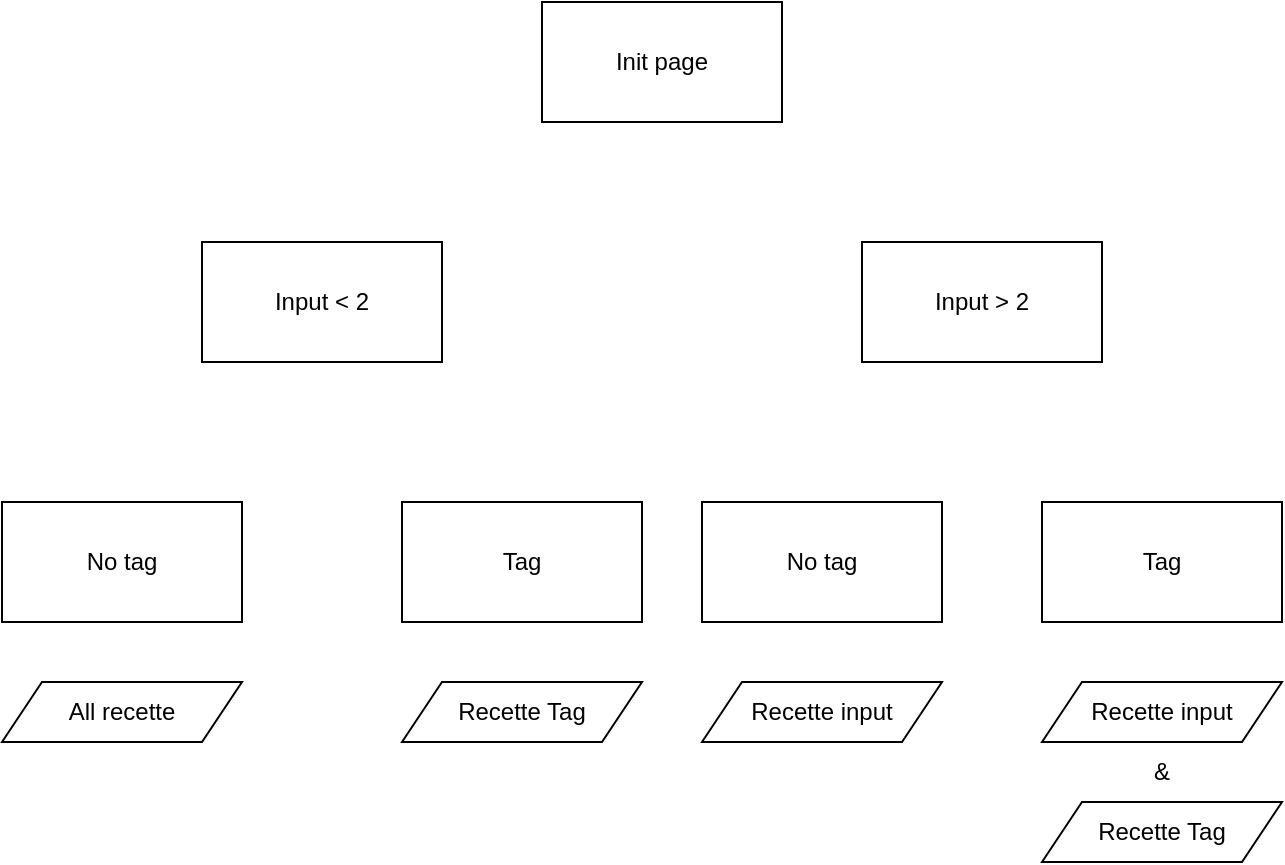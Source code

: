 <mxfile version="20.4.1" type="github" pages="4">
  <diagram id="PDAW26BpAuXdMzm60RzW" name="Diagramme Gnl">
    <mxGraphModel dx="946" dy="576" grid="1" gridSize="10" guides="1" tooltips="1" connect="1" arrows="1" fold="1" page="1" pageScale="1" pageWidth="827" pageHeight="1169" math="0" shadow="0">
      <root>
        <mxCell id="0" />
        <mxCell id="1" parent="0" />
        <mxCell id="UXHRPPGq8t67sTUm5EIk-1" value="Init page" style="rounded=0;whiteSpace=wrap;html=1;" vertex="1" parent="1">
          <mxGeometry x="340" y="30" width="120" height="60" as="geometry" />
        </mxCell>
        <mxCell id="UXHRPPGq8t67sTUm5EIk-2" value="Input &amp;lt; 2" style="rounded=0;whiteSpace=wrap;html=1;" vertex="1" parent="1">
          <mxGeometry x="170" y="150" width="120" height="60" as="geometry" />
        </mxCell>
        <mxCell id="UXHRPPGq8t67sTUm5EIk-3" value="Input &amp;gt; 2" style="rounded=0;whiteSpace=wrap;html=1;" vertex="1" parent="1">
          <mxGeometry x="500" y="150" width="120" height="60" as="geometry" />
        </mxCell>
        <mxCell id="UXHRPPGq8t67sTUm5EIk-4" value="No tag" style="rounded=0;whiteSpace=wrap;html=1;" vertex="1" parent="1">
          <mxGeometry x="70" y="280" width="120" height="60" as="geometry" />
        </mxCell>
        <mxCell id="UXHRPPGq8t67sTUm5EIk-5" value="Tag" style="rounded=0;whiteSpace=wrap;html=1;" vertex="1" parent="1">
          <mxGeometry x="270" y="280" width="120" height="60" as="geometry" />
        </mxCell>
        <mxCell id="UXHRPPGq8t67sTUm5EIk-6" value="No tag" style="rounded=0;whiteSpace=wrap;html=1;" vertex="1" parent="1">
          <mxGeometry x="420" y="280" width="120" height="60" as="geometry" />
        </mxCell>
        <mxCell id="UXHRPPGq8t67sTUm5EIk-7" value="Tag" style="rounded=0;whiteSpace=wrap;html=1;" vertex="1" parent="1">
          <mxGeometry x="590" y="280" width="120" height="60" as="geometry" />
        </mxCell>
        <mxCell id="UXHRPPGq8t67sTUm5EIk-9" value="All recette" style="shape=parallelogram;perimeter=parallelogramPerimeter;whiteSpace=wrap;html=1;fixedSize=1;" vertex="1" parent="1">
          <mxGeometry x="70" y="370" width="120" height="30" as="geometry" />
        </mxCell>
        <mxCell id="UXHRPPGq8t67sTUm5EIk-10" value="Recette Tag" style="shape=parallelogram;perimeter=parallelogramPerimeter;whiteSpace=wrap;html=1;fixedSize=1;" vertex="1" parent="1">
          <mxGeometry x="270" y="370" width="120" height="30" as="geometry" />
        </mxCell>
        <mxCell id="UXHRPPGq8t67sTUm5EIk-11" value="Recette input" style="shape=parallelogram;perimeter=parallelogramPerimeter;whiteSpace=wrap;html=1;fixedSize=1;" vertex="1" parent="1">
          <mxGeometry x="420" y="370" width="120" height="30" as="geometry" />
        </mxCell>
        <mxCell id="UXHRPPGq8t67sTUm5EIk-12" value="Recette input" style="shape=parallelogram;perimeter=parallelogramPerimeter;whiteSpace=wrap;html=1;fixedSize=1;" vertex="1" parent="1">
          <mxGeometry x="590" y="370" width="120" height="30" as="geometry" />
        </mxCell>
        <mxCell id="UXHRPPGq8t67sTUm5EIk-13" value="Recette Tag" style="shape=parallelogram;perimeter=parallelogramPerimeter;whiteSpace=wrap;html=1;fixedSize=1;" vertex="1" parent="1">
          <mxGeometry x="590" y="430" width="120" height="30" as="geometry" />
        </mxCell>
        <mxCell id="UXHRPPGq8t67sTUm5EIk-14" value="&amp;amp;" style="text;html=1;strokeColor=none;fillColor=none;align=center;verticalAlign=middle;whiteSpace=wrap;rounded=0;" vertex="1" parent="1">
          <mxGeometry x="620" y="400" width="60" height="30" as="geometry" />
        </mxCell>
      </root>
    </mxGraphModel>
  </diagram>
  <diagram id="cX4d8SBomeYubeaBq3bX" name="Recette Tag">
    <mxGraphModel dx="946" dy="576" grid="1" gridSize="10" guides="1" tooltips="1" connect="1" arrows="1" fold="1" page="1" pageScale="1" pageWidth="827" pageHeight="1169" math="0" shadow="0">
      <root>
        <mxCell id="0" />
        <mxCell id="1" parent="0" />
        <mxCell id="uUEdR9foPm8XghotxYkY-1" value="Tag ?&lt;br&gt;Oui" style="rounded=0;whiteSpace=wrap;html=1;" vertex="1" parent="1">
          <mxGeometry x="310" y="40" width="120" height="60" as="geometry" />
        </mxCell>
        <mxCell id="uUEdR9foPm8XghotxYkY-2" value="Tag Ingredient" style="rounded=0;whiteSpace=wrap;html=1;" vertex="1" parent="1">
          <mxGeometry x="190" y="130" width="120" height="60" as="geometry" />
        </mxCell>
        <mxCell id="uUEdR9foPm8XghotxYkY-3" value="Tag Appareil" style="rounded=0;whiteSpace=wrap;html=1;" vertex="1" parent="1">
          <mxGeometry x="340" y="130" width="120" height="60" as="geometry" />
        </mxCell>
        <mxCell id="uUEdR9foPm8XghotxYkY-4" value="Tag Ustensil" style="rounded=0;whiteSpace=wrap;html=1;" vertex="1" parent="1">
          <mxGeometry x="490" y="130" width="120" height="60" as="geometry" />
        </mxCell>
        <mxCell id="uUEdR9foPm8XghotxYkY-5" value="Recette Ingredient" style="rounded=0;whiteSpace=wrap;html=1;" vertex="1" parent="1">
          <mxGeometry x="190" y="240" width="120" height="60" as="geometry" />
        </mxCell>
        <mxCell id="uUEdR9foPm8XghotxYkY-6" value="Recette Appareil" style="rounded=0;whiteSpace=wrap;html=1;" vertex="1" parent="1">
          <mxGeometry x="340" y="240" width="120" height="60" as="geometry" />
        </mxCell>
        <mxCell id="uUEdR9foPm8XghotxYkY-7" value="Recette Ustensil" style="rounded=0;whiteSpace=wrap;html=1;" vertex="1" parent="1">
          <mxGeometry x="490" y="240" width="120" height="60" as="geometry" />
        </mxCell>
        <mxCell id="uUEdR9foPm8XghotxYkY-8" value="&amp;amp;" style="text;html=1;strokeColor=none;fillColor=none;align=center;verticalAlign=middle;whiteSpace=wrap;rounded=0;" vertex="1" parent="1">
          <mxGeometry x="300" y="145" width="60" height="30" as="geometry" />
        </mxCell>
        <mxCell id="uUEdR9foPm8XghotxYkY-9" value="&amp;amp;" style="text;html=1;strokeColor=none;fillColor=none;align=center;verticalAlign=middle;whiteSpace=wrap;rounded=0;" vertex="1" parent="1">
          <mxGeometry x="440" y="145" width="60" height="30" as="geometry" />
        </mxCell>
        <mxCell id="uUEdR9foPm8XghotxYkY-10" value="each" style="text;html=1;strokeColor=none;fillColor=none;align=center;verticalAlign=middle;whiteSpace=wrap;rounded=0;" vertex="1" parent="1">
          <mxGeometry x="220" y="200" width="60" height="30" as="geometry" />
        </mxCell>
      </root>
    </mxGraphModel>
  </diagram>
  <diagram id="BypCoPceQmpcYR5Jc-zJ" name="Recette Input">
    <mxGraphModel dx="946" dy="576" grid="1" gridSize="10" guides="1" tooltips="1" connect="1" arrows="1" fold="1" page="1" pageScale="1" pageWidth="827" pageHeight="1169" math="0" shadow="0">
      <root>
        <mxCell id="0" />
        <mxCell id="1" parent="0" />
        <mxCell id="1WMIs6jW0L_NBtLKuoAV-2" value="Input &amp;gt; 2&lt;br&gt;No Tag" style="rounded=0;whiteSpace=wrap;html=1;" vertex="1" parent="1">
          <mxGeometry x="330" y="30" width="120" height="60" as="geometry" />
        </mxCell>
        <mxCell id="1WMIs6jW0L_NBtLKuoAV-3" value="include Recette Description" style="rounded=0;whiteSpace=wrap;html=1;" vertex="1" parent="1">
          <mxGeometry x="150" y="120" width="120" height="60" as="geometry" />
        </mxCell>
        <mxCell id="1WMIs6jW0L_NBtLKuoAV-4" value="include Recette Titre" style="rounded=0;whiteSpace=wrap;html=1;" vertex="1" parent="1">
          <mxGeometry x="330" y="120" width="120" height="60" as="geometry" />
        </mxCell>
        <mxCell id="1WMIs6jW0L_NBtLKuoAV-5" value="include Recette Ingredient" style="rounded=0;whiteSpace=wrap;html=1;" vertex="1" parent="1">
          <mxGeometry x="510" y="120" width="120" height="60" as="geometry" />
        </mxCell>
        <mxCell id="1WMIs6jW0L_NBtLKuoAV-6" value="Ou" style="text;html=1;strokeColor=none;fillColor=none;align=center;verticalAlign=middle;whiteSpace=wrap;rounded=0;" vertex="1" parent="1">
          <mxGeometry x="270" y="130" width="60" height="30" as="geometry" />
        </mxCell>
        <mxCell id="1WMIs6jW0L_NBtLKuoAV-8" value="Ou" style="text;html=1;strokeColor=none;fillColor=none;align=center;verticalAlign=middle;whiteSpace=wrap;rounded=0;" vertex="1" parent="1">
          <mxGeometry x="450" y="130" width="60" height="30" as="geometry" />
        </mxCell>
      </root>
    </mxGraphModel>
  </diagram>
  <diagram id="nj_MVZSwoHJCvziZGAeG" name="Recette Input Tag">
    <mxGraphModel dx="946" dy="576" grid="1" gridSize="10" guides="1" tooltips="1" connect="1" arrows="1" fold="1" page="1" pageScale="1" pageWidth="827" pageHeight="1169" math="0" shadow="0">
      <root>
        <mxCell id="0" />
        <mxCell id="1" parent="0" />
        <mxCell id="JqWxYCyJTqQM3ldopRE8-2" value="Input &amp;amp; Tag" style="rounded=0;whiteSpace=wrap;html=1;" vertex="1" parent="1">
          <mxGeometry x="354" y="80" width="120" height="60" as="geometry" />
        </mxCell>
        <mxCell id="P1F8IHwg4wcNeJ0Z6-Kh-1" value="include Recette Description" style="rounded=0;whiteSpace=wrap;html=1;" vertex="1" parent="1">
          <mxGeometry x="174" y="190" width="120" height="60" as="geometry" />
        </mxCell>
        <mxCell id="P1F8IHwg4wcNeJ0Z6-Kh-2" value="include Recette Titre" style="rounded=0;whiteSpace=wrap;html=1;" vertex="1" parent="1">
          <mxGeometry x="354" y="190" width="120" height="60" as="geometry" />
        </mxCell>
        <mxCell id="P1F8IHwg4wcNeJ0Z6-Kh-3" value="include Recette Ingredient" style="rounded=0;whiteSpace=wrap;html=1;" vertex="1" parent="1">
          <mxGeometry x="534" y="190" width="120" height="60" as="geometry" />
        </mxCell>
        <mxCell id="P1F8IHwg4wcNeJ0Z6-Kh-4" value="Ou" style="text;html=1;strokeColor=none;fillColor=none;align=center;verticalAlign=middle;whiteSpace=wrap;rounded=0;" vertex="1" parent="1">
          <mxGeometry x="294" y="200" width="60" height="30" as="geometry" />
        </mxCell>
        <mxCell id="P1F8IHwg4wcNeJ0Z6-Kh-5" value="Ou" style="text;html=1;strokeColor=none;fillColor=none;align=center;verticalAlign=middle;whiteSpace=wrap;rounded=0;" vertex="1" parent="1">
          <mxGeometry x="474" y="200" width="60" height="30" as="geometry" />
        </mxCell>
        <mxCell id="gOnZAgf_PMcHgm8qhD7Q-1" value="Tag Ingredient" style="rounded=0;whiteSpace=wrap;html=1;" vertex="1" parent="1">
          <mxGeometry x="204" y="300" width="120" height="60" as="geometry" />
        </mxCell>
        <mxCell id="gOnZAgf_PMcHgm8qhD7Q-2" value="Tag Appareil" style="rounded=0;whiteSpace=wrap;html=1;" vertex="1" parent="1">
          <mxGeometry x="354" y="300" width="120" height="60" as="geometry" />
        </mxCell>
        <mxCell id="gOnZAgf_PMcHgm8qhD7Q-3" value="Tag Ustensil" style="rounded=0;whiteSpace=wrap;html=1;" vertex="1" parent="1">
          <mxGeometry x="504" y="300" width="120" height="60" as="geometry" />
        </mxCell>
        <mxCell id="gOnZAgf_PMcHgm8qhD7Q-4" value="&amp;amp;" style="text;html=1;strokeColor=none;fillColor=none;align=center;verticalAlign=middle;whiteSpace=wrap;rounded=0;" vertex="1" parent="1">
          <mxGeometry x="314" y="315" width="60" height="30" as="geometry" />
        </mxCell>
        <mxCell id="gOnZAgf_PMcHgm8qhD7Q-5" value="&amp;amp;" style="text;html=1;strokeColor=none;fillColor=none;align=center;verticalAlign=middle;whiteSpace=wrap;rounded=0;" vertex="1" parent="1">
          <mxGeometry x="454" y="315" width="60" height="30" as="geometry" />
        </mxCell>
        <mxCell id="gOnZAgf_PMcHgm8qhD7Q-6" value="&amp;amp;" style="text;html=1;strokeColor=none;fillColor=none;align=center;verticalAlign=middle;whiteSpace=wrap;rounded=0;" vertex="1" parent="1">
          <mxGeometry x="390" y="260" width="60" height="30" as="geometry" />
        </mxCell>
      </root>
    </mxGraphModel>
  </diagram>
</mxfile>
